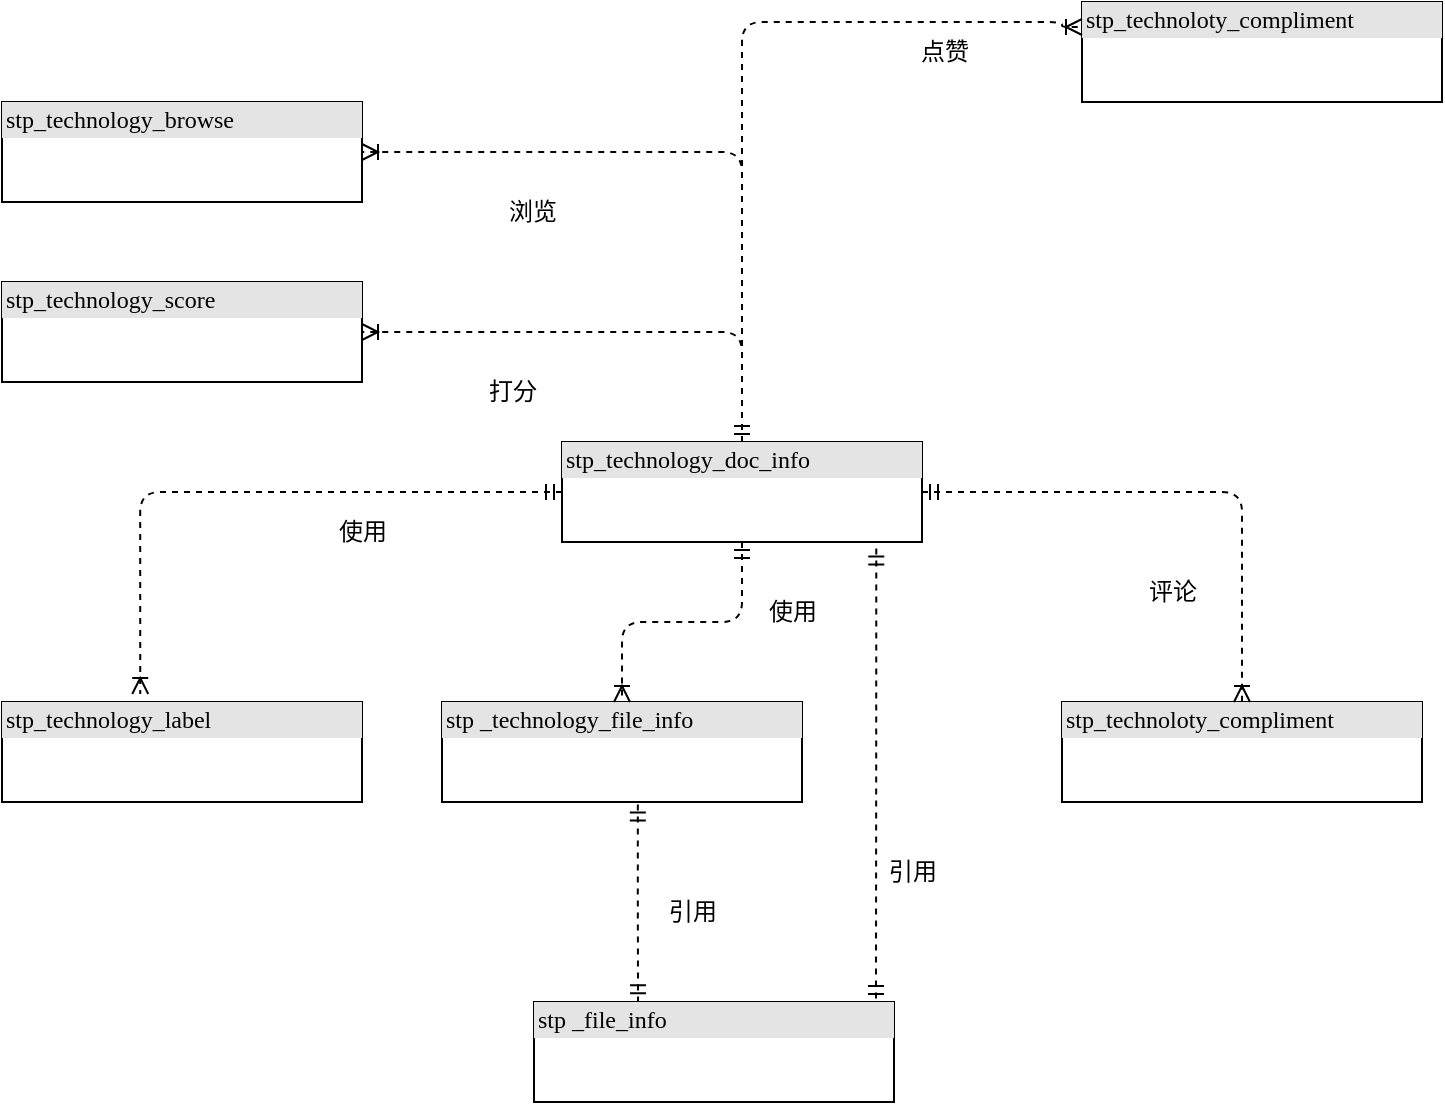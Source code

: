 <mxfile version="21.4.0" type="github">
  <diagram name="第 1 页" id="ks-9cWMgujeYPZ_YFPuQ">
    <mxGraphModel dx="1050" dy="1742" grid="1" gridSize="10" guides="1" tooltips="1" connect="1" arrows="1" fold="1" page="1" pageScale="1" pageWidth="827" pageHeight="1169" math="0" shadow="0">
      <root>
        <mxCell id="0" />
        <mxCell id="1" parent="0" />
        <mxCell id="yk5O02j1sKZsYYA8oQdK-1" value="&lt;div style=&quot;box-sizing:border-box;width:100%;background:#e4e4e4;padding:2px;&quot;&gt;stp_technology_doc_info&lt;br&gt;&lt;/div&gt;" style="verticalAlign=top;align=left;overflow=fill;html=1;rounded=0;shadow=0;comic=0;labelBackgroundColor=none;strokeWidth=1;fontFamily=Verdana;fontSize=12" vertex="1" parent="1">
          <mxGeometry x="340" y="-930" width="180" height="50" as="geometry" />
        </mxCell>
        <mxCell id="yk5O02j1sKZsYYA8oQdK-2" value="&lt;div style=&quot;box-sizing:border-box;width:100%;background:#e4e4e4;padding:2px;&quot;&gt;stp_technology_label&lt;br&gt;&lt;/div&gt;" style="verticalAlign=top;align=left;overflow=fill;html=1;rounded=0;shadow=0;comic=0;labelBackgroundColor=none;strokeWidth=1;fontFamily=Verdana;fontSize=12" vertex="1" parent="1">
          <mxGeometry x="60" y="-800" width="180" height="50" as="geometry" />
        </mxCell>
        <mxCell id="yk5O02j1sKZsYYA8oQdK-3" value="" style="edgeStyle=orthogonalEdgeStyle;html=1;endArrow=ERoneToMany;startArrow=ERmandOne;labelBackgroundColor=none;fontFamily=Verdana;fontSize=12;align=left;dashed=1;exitX=0;exitY=0.5;exitDx=0;exitDy=0;entryX=0.384;entryY=-0.08;entryDx=0;entryDy=0;entryPerimeter=0;" edge="1" parent="1" source="yk5O02j1sKZsYYA8oQdK-1" target="yk5O02j1sKZsYYA8oQdK-2">
          <mxGeometry width="100" height="100" relative="1" as="geometry">
            <mxPoint x="350" y="-1032" as="sourcePoint" />
            <mxPoint x="160" y="-990" as="targetPoint" />
          </mxGeometry>
        </mxCell>
        <mxCell id="yk5O02j1sKZsYYA8oQdK-4" value="使用" style="text;html=1;align=center;verticalAlign=middle;resizable=0;points=[];autosize=1;strokeColor=none;fillColor=none;" vertex="1" parent="1">
          <mxGeometry x="215" y="-900" width="50" height="30" as="geometry" />
        </mxCell>
        <mxCell id="yk5O02j1sKZsYYA8oQdK-5" value="&lt;div style=&quot;box-sizing:border-box;width:100%;background:#e4e4e4;padding:2px;&quot;&gt;stp _technology_file_info&lt;br&gt;&lt;/div&gt;" style="verticalAlign=top;align=left;overflow=fill;html=1;rounded=0;shadow=0;comic=0;labelBackgroundColor=none;strokeWidth=1;fontFamily=Verdana;fontSize=12" vertex="1" parent="1">
          <mxGeometry x="280" y="-800" width="180" height="50" as="geometry" />
        </mxCell>
        <mxCell id="yk5O02j1sKZsYYA8oQdK-6" value="" style="edgeStyle=orthogonalEdgeStyle;html=1;endArrow=ERoneToMany;startArrow=ERmandOne;labelBackgroundColor=none;fontFamily=Verdana;fontSize=12;align=left;dashed=1;exitX=0.5;exitY=1;exitDx=0;exitDy=0;entryX=0.5;entryY=0;entryDx=0;entryDy=0;" edge="1" parent="1" source="yk5O02j1sKZsYYA8oQdK-1" target="yk5O02j1sKZsYYA8oQdK-5">
          <mxGeometry width="100" height="100" relative="1" as="geometry">
            <mxPoint x="350" y="-895" as="sourcePoint" />
            <mxPoint x="199" y="-794" as="targetPoint" />
          </mxGeometry>
        </mxCell>
        <mxCell id="yk5O02j1sKZsYYA8oQdK-7" value="使用" style="text;html=1;align=center;verticalAlign=middle;resizable=0;points=[];autosize=1;strokeColor=none;fillColor=none;" vertex="1" parent="1">
          <mxGeometry x="430" y="-860" width="50" height="30" as="geometry" />
        </mxCell>
        <mxCell id="yk5O02j1sKZsYYA8oQdK-8" value="&lt;div style=&quot;box-sizing:border-box;width:100%;background:#e4e4e4;padding:2px;&quot;&gt;stp_technoloty_compliment&lt;br&gt;&lt;/div&gt;" style="verticalAlign=top;align=left;overflow=fill;html=1;rounded=0;shadow=0;comic=0;labelBackgroundColor=none;strokeWidth=1;fontFamily=Verdana;fontSize=12" vertex="1" parent="1">
          <mxGeometry x="590" y="-800" width="180" height="50" as="geometry" />
        </mxCell>
        <mxCell id="yk5O02j1sKZsYYA8oQdK-9" value="" style="edgeStyle=orthogonalEdgeStyle;html=1;endArrow=ERoneToMany;startArrow=ERmandOne;labelBackgroundColor=none;fontFamily=Verdana;fontSize=12;align=left;dashed=1;exitX=1;exitY=0.5;exitDx=0;exitDy=0;entryX=0.5;entryY=0;entryDx=0;entryDy=0;" edge="1" parent="1" source="yk5O02j1sKZsYYA8oQdK-1" target="yk5O02j1sKZsYYA8oQdK-8">
          <mxGeometry width="100" height="100" relative="1" as="geometry">
            <mxPoint x="440" y="-870" as="sourcePoint" />
            <mxPoint x="440" y="-790" as="targetPoint" />
          </mxGeometry>
        </mxCell>
        <mxCell id="yk5O02j1sKZsYYA8oQdK-10" value="评论" style="text;html=1;align=center;verticalAlign=middle;resizable=0;points=[];autosize=1;strokeColor=none;fillColor=none;" vertex="1" parent="1">
          <mxGeometry x="620" y="-870" width="50" height="30" as="geometry" />
        </mxCell>
        <mxCell id="yk5O02j1sKZsYYA8oQdK-11" value="&lt;div style=&quot;box-sizing:border-box;width:100%;background:#e4e4e4;padding:2px;&quot;&gt;stp_technology_score&lt;br&gt;&lt;/div&gt;" style="verticalAlign=top;align=left;overflow=fill;html=1;rounded=0;shadow=0;comic=0;labelBackgroundColor=none;strokeWidth=1;fontFamily=Verdana;fontSize=12" vertex="1" parent="1">
          <mxGeometry x="60" y="-1010" width="180" height="50" as="geometry" />
        </mxCell>
        <mxCell id="yk5O02j1sKZsYYA8oQdK-12" value="" style="edgeStyle=orthogonalEdgeStyle;html=1;endArrow=ERoneToMany;startArrow=ERmandOne;labelBackgroundColor=none;fontFamily=Verdana;fontSize=12;align=left;dashed=1;exitX=0.5;exitY=0;exitDx=0;exitDy=0;entryX=1;entryY=0.5;entryDx=0;entryDy=0;" edge="1" parent="1" source="yk5O02j1sKZsYYA8oQdK-1" target="yk5O02j1sKZsYYA8oQdK-11">
          <mxGeometry width="100" height="100" relative="1" as="geometry">
            <mxPoint x="350" y="-895" as="sourcePoint" />
            <mxPoint x="199" y="-794" as="targetPoint" />
          </mxGeometry>
        </mxCell>
        <mxCell id="yk5O02j1sKZsYYA8oQdK-13" value="打分" style="text;html=1;align=center;verticalAlign=middle;resizable=0;points=[];autosize=1;strokeColor=none;fillColor=none;" vertex="1" parent="1">
          <mxGeometry x="290" y="-970" width="50" height="30" as="geometry" />
        </mxCell>
        <mxCell id="yk5O02j1sKZsYYA8oQdK-14" value="&lt;div style=&quot;box-sizing:border-box;width:100%;background:#e4e4e4;padding:2px;&quot;&gt;stp_technology_browse&lt;br&gt;&lt;/div&gt;" style="verticalAlign=top;align=left;overflow=fill;html=1;rounded=0;shadow=0;comic=0;labelBackgroundColor=none;strokeWidth=1;fontFamily=Verdana;fontSize=12" vertex="1" parent="1">
          <mxGeometry x="60" y="-1100" width="180" height="50" as="geometry" />
        </mxCell>
        <mxCell id="yk5O02j1sKZsYYA8oQdK-15" value="" style="edgeStyle=orthogonalEdgeStyle;html=1;endArrow=ERoneToMany;startArrow=ERmandOne;labelBackgroundColor=none;fontFamily=Verdana;fontSize=12;align=left;dashed=1;entryX=1;entryY=0.5;entryDx=0;entryDy=0;" edge="1" parent="1" target="yk5O02j1sKZsYYA8oQdK-14">
          <mxGeometry width="100" height="100" relative="1" as="geometry">
            <mxPoint x="430" y="-930" as="sourcePoint" />
            <mxPoint x="250" y="-975" as="targetPoint" />
            <Array as="points">
              <mxPoint x="430" y="-1075" />
            </Array>
          </mxGeometry>
        </mxCell>
        <mxCell id="yk5O02j1sKZsYYA8oQdK-16" value="浏览" style="text;html=1;align=center;verticalAlign=middle;resizable=0;points=[];autosize=1;strokeColor=none;fillColor=none;" vertex="1" parent="1">
          <mxGeometry x="300" y="-1060" width="50" height="30" as="geometry" />
        </mxCell>
        <mxCell id="yk5O02j1sKZsYYA8oQdK-17" value="&lt;div style=&quot;box-sizing:border-box;width:100%;background:#e4e4e4;padding:2px;&quot;&gt;stp_technoloty_compliment&lt;br&gt;&lt;/div&gt;" style="verticalAlign=top;align=left;overflow=fill;html=1;rounded=0;shadow=0;comic=0;labelBackgroundColor=none;strokeWidth=1;fontFamily=Verdana;fontSize=12" vertex="1" parent="1">
          <mxGeometry x="600" y="-1150" width="180" height="50" as="geometry" />
        </mxCell>
        <mxCell id="yk5O02j1sKZsYYA8oQdK-18" value="" style="edgeStyle=orthogonalEdgeStyle;html=1;endArrow=ERoneToMany;startArrow=ERmandOne;labelBackgroundColor=none;fontFamily=Verdana;fontSize=12;align=left;dashed=1;entryX=0;entryY=0.25;entryDx=0;entryDy=0;" edge="1" parent="1" target="yk5O02j1sKZsYYA8oQdK-17">
          <mxGeometry width="100" height="100" relative="1" as="geometry">
            <mxPoint x="430" y="-930" as="sourcePoint" />
            <mxPoint x="240" y="-1140" as="targetPoint" />
            <Array as="points">
              <mxPoint x="430" y="-1140" />
              <mxPoint x="590" y="-1140" />
              <mxPoint x="590" y="-1137" />
            </Array>
          </mxGeometry>
        </mxCell>
        <mxCell id="yk5O02j1sKZsYYA8oQdK-19" value="点赞" style="text;html=1;align=center;verticalAlign=middle;resizable=0;points=[];autosize=1;strokeColor=none;fillColor=none;" vertex="1" parent="1">
          <mxGeometry x="506" y="-1140" width="50" height="30" as="geometry" />
        </mxCell>
        <mxCell id="yk5O02j1sKZsYYA8oQdK-20" value="&lt;div style=&quot;box-sizing:border-box;width:100%;background:#e4e4e4;padding:2px;&quot;&gt;stp _file_info&lt;br&gt;&lt;/div&gt;" style="verticalAlign=top;align=left;overflow=fill;html=1;rounded=0;shadow=0;comic=0;labelBackgroundColor=none;strokeWidth=1;fontFamily=Verdana;fontSize=12" vertex="1" parent="1">
          <mxGeometry x="326" y="-650" width="180" height="50" as="geometry" />
        </mxCell>
        <mxCell id="yk5O02j1sKZsYYA8oQdK-22" value="" style="edgeStyle=orthogonalEdgeStyle;html=1;endArrow=ERmandOne;startArrow=ERmandOne;labelBackgroundColor=none;fontFamily=Verdana;fontSize=12;align=left;dashed=1;exitX=0.544;exitY=1.024;exitDx=0;exitDy=0;entryX=0.289;entryY=-0.008;entryDx=0;entryDy=0;exitPerimeter=0;entryPerimeter=0;endFill=0;" edge="1" parent="1" source="yk5O02j1sKZsYYA8oQdK-5" target="yk5O02j1sKZsYYA8oQdK-20">
          <mxGeometry width="100" height="100" relative="1" as="geometry">
            <mxPoint x="410" y="-720" as="sourcePoint" />
            <mxPoint x="350" y="-640" as="targetPoint" />
          </mxGeometry>
        </mxCell>
        <mxCell id="yk5O02j1sKZsYYA8oQdK-23" value="引用" style="text;html=1;align=center;verticalAlign=middle;resizable=0;points=[];autosize=1;strokeColor=none;fillColor=none;" vertex="1" parent="1">
          <mxGeometry x="380" y="-710" width="50" height="30" as="geometry" />
        </mxCell>
        <mxCell id="yk5O02j1sKZsYYA8oQdK-25" value="" style="edgeStyle=orthogonalEdgeStyle;html=1;endArrow=ERmandOne;startArrow=ERmandOne;labelBackgroundColor=none;fontFamily=Verdana;fontSize=12;align=left;dashed=1;endFill=0;exitX=0.873;exitY=1.064;exitDx=0;exitDy=0;exitPerimeter=0;" edge="1" parent="1" source="yk5O02j1sKZsYYA8oQdK-1">
          <mxGeometry width="100" height="100" relative="1" as="geometry">
            <mxPoint x="497" y="-870" as="sourcePoint" />
            <mxPoint x="497" y="-650" as="targetPoint" />
          </mxGeometry>
        </mxCell>
        <mxCell id="yk5O02j1sKZsYYA8oQdK-26" value="引用" style="text;html=1;align=center;verticalAlign=middle;resizable=0;points=[];autosize=1;strokeColor=none;fillColor=none;" vertex="1" parent="1">
          <mxGeometry x="490" y="-730" width="50" height="30" as="geometry" />
        </mxCell>
      </root>
    </mxGraphModel>
  </diagram>
</mxfile>
